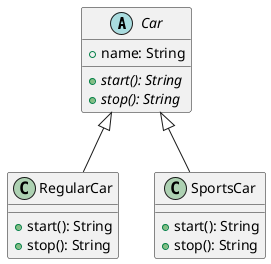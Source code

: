 @startuml Car

abstract class Car {
  + name: String
  {abstract} + start(): String
  {abstract} + stop(): String
}

class RegularCar {
  + start(): String
  + stop(): String
}

class SportsCar {
  + start(): String
  + stop(): String
}

Car <|-- RegularCar
Car <|-- SportsCar

@enduml

___________________________________-

@startuml Shape

abstract class Shape {
  {abstract} + calculate_area(): double
}

class Rectangle {
  - width: double
  - height: double
  + __init__(width: double, height: double)
  + calculate_area(): double
}

class Square {
  - side: double
  + __init__(side: double)
  + calculate_area(): double
}

Shape <|-- Rectangle
Shape <|-- Square

Shape "*" --* "1" Rectangle: has 
Shape "*" --* "1" Square: has

@enduml